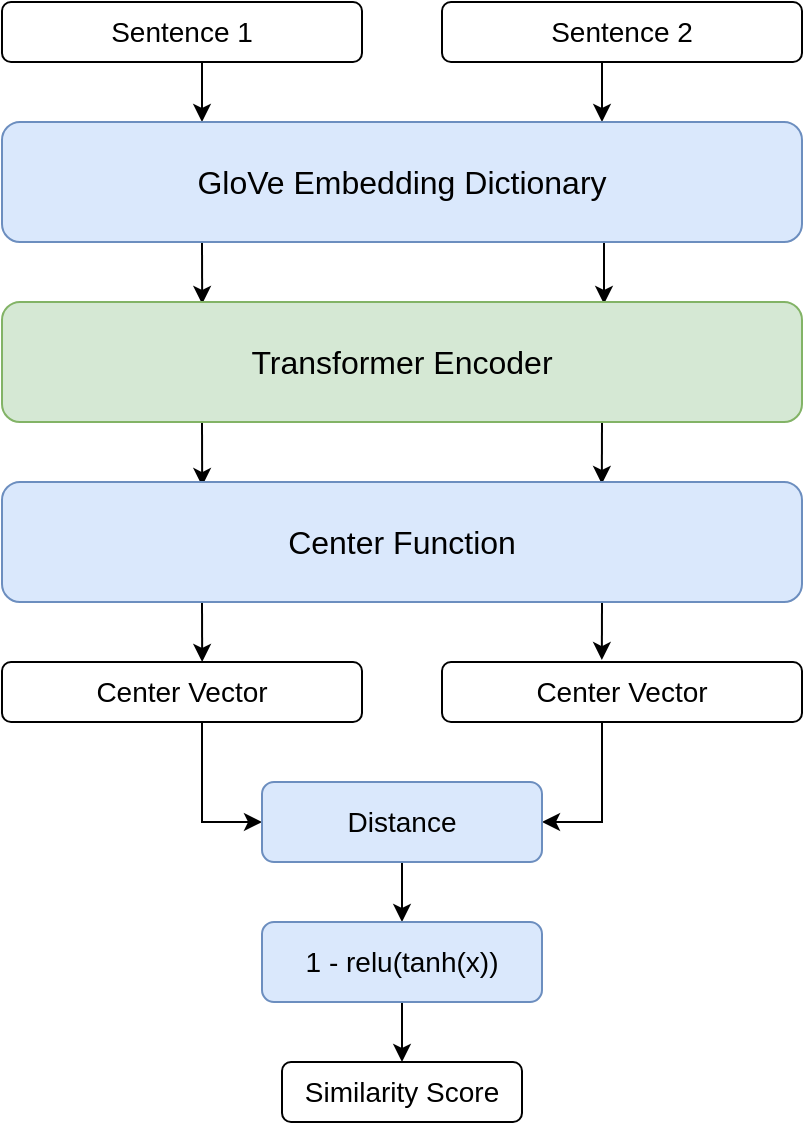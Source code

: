 <mxfile version="13.7.7" type="device"><diagram id="0Sdc8pjNCzrkoKoed4HN" name="Page-1"><mxGraphModel dx="782" dy="710" grid="1" gridSize="10" guides="1" tooltips="1" connect="1" arrows="1" fold="1" page="1" pageScale="1" pageWidth="850" pageHeight="1100" math="0" shadow="0"><root><mxCell id="0"/><mxCell id="1" parent="0"/><mxCell id="VFkTm6kckSa2ENHC1YiE-22" style="edgeStyle=orthogonalEdgeStyle;rounded=0;orthogonalLoop=1;jettySize=auto;html=1;exitX=0.5;exitY=1;exitDx=0;exitDy=0;entryX=0.25;entryY=0;entryDx=0;entryDy=0;" edge="1" parent="1" source="VFkTm6kckSa2ENHC1YiE-1" target="VFkTm6kckSa2ENHC1YiE-3"><mxGeometry relative="1" as="geometry"/></mxCell><mxCell id="VFkTm6kckSa2ENHC1YiE-1" value="&lt;font style=&quot;font-size: 14px&quot;&gt;Sentence 1&lt;/font&gt;" style="rounded=1;whiteSpace=wrap;html=1;" vertex="1" parent="1"><mxGeometry x="200" y="120" width="180" height="30" as="geometry"/></mxCell><mxCell id="VFkTm6kckSa2ENHC1YiE-24" style="edgeStyle=orthogonalEdgeStyle;rounded=0;orthogonalLoop=1;jettySize=auto;html=1;exitX=0.5;exitY=1;exitDx=0;exitDy=0;entryX=0.75;entryY=0;entryDx=0;entryDy=0;" edge="1" parent="1" source="VFkTm6kckSa2ENHC1YiE-2" target="VFkTm6kckSa2ENHC1YiE-3"><mxGeometry relative="1" as="geometry"/></mxCell><mxCell id="VFkTm6kckSa2ENHC1YiE-2" value="&lt;font style=&quot;font-size: 14px&quot;&gt;Sentence 2&lt;/font&gt;" style="rounded=1;whiteSpace=wrap;html=1;" vertex="1" parent="1"><mxGeometry x="420" y="120" width="180" height="30" as="geometry"/></mxCell><mxCell id="VFkTm6kckSa2ENHC1YiE-42" style="edgeStyle=orthogonalEdgeStyle;rounded=0;orthogonalLoop=1;jettySize=auto;html=1;exitX=0.75;exitY=1;exitDx=0;exitDy=0;" edge="1" parent="1" source="VFkTm6kckSa2ENHC1YiE-3"><mxGeometry relative="1" as="geometry"><mxPoint x="501" y="271" as="targetPoint"/></mxGeometry></mxCell><mxCell id="VFkTm6kckSa2ENHC1YiE-44" style="edgeStyle=orthogonalEdgeStyle;rounded=0;orthogonalLoop=1;jettySize=auto;html=1;exitX=0.25;exitY=1;exitDx=0;exitDy=0;entryX=0.556;entryY=0.033;entryDx=0;entryDy=0;entryPerimeter=0;" edge="1" parent="1" source="VFkTm6kckSa2ENHC1YiE-3"><mxGeometry relative="1" as="geometry"><mxPoint x="300.08" y="270.99" as="targetPoint"/></mxGeometry></mxCell><mxCell id="VFkTm6kckSa2ENHC1YiE-3" value="&lt;font style=&quot;font-size: 16px&quot;&gt;GloVe Embedding Dictionary&lt;/font&gt;" style="rounded=1;whiteSpace=wrap;html=1;fillColor=#dae8fc;strokeColor=#6c8ebf;" vertex="1" parent="1"><mxGeometry x="200" y="180" width="400" height="60" as="geometry"/></mxCell><mxCell id="VFkTm6kckSa2ENHC1YiE-45" style="edgeStyle=orthogonalEdgeStyle;rounded=0;orthogonalLoop=1;jettySize=auto;html=1;exitX=0.75;exitY=1;exitDx=0;exitDy=0;entryX=0.444;entryY=0.033;entryDx=0;entryDy=0;entryPerimeter=0;" edge="1" parent="1" source="VFkTm6kckSa2ENHC1YiE-6"><mxGeometry relative="1" as="geometry"><mxPoint x="499.92" y="360.99" as="targetPoint"/></mxGeometry></mxCell><mxCell id="VFkTm6kckSa2ENHC1YiE-46" style="edgeStyle=orthogonalEdgeStyle;rounded=0;orthogonalLoop=1;jettySize=auto;html=1;exitX=0.25;exitY=1;exitDx=0;exitDy=0;entryX=0.556;entryY=0.067;entryDx=0;entryDy=0;entryPerimeter=0;" edge="1" parent="1" source="VFkTm6kckSa2ENHC1YiE-6"><mxGeometry relative="1" as="geometry"><mxPoint x="300.08" y="362.01" as="targetPoint"/></mxGeometry></mxCell><mxCell id="VFkTm6kckSa2ENHC1YiE-6" value="&lt;font style=&quot;font-size: 16px&quot;&gt;Transformer Encoder&lt;/font&gt;" style="rounded=1;whiteSpace=wrap;html=1;fillColor=#d5e8d4;strokeColor=#82b366;" vertex="1" parent="1"><mxGeometry x="200" y="270" width="400" height="60" as="geometry"/></mxCell><mxCell id="VFkTm6kckSa2ENHC1YiE-47" style="edgeStyle=orthogonalEdgeStyle;rounded=0;orthogonalLoop=1;jettySize=auto;html=1;exitX=0.25;exitY=1;exitDx=0;exitDy=0;entryX=0.556;entryY=0;entryDx=0;entryDy=0;entryPerimeter=0;" edge="1" parent="1" source="VFkTm6kckSa2ENHC1YiE-9" target="VFkTm6kckSa2ENHC1YiE-10"><mxGeometry relative="1" as="geometry"/></mxCell><mxCell id="VFkTm6kckSa2ENHC1YiE-48" style="edgeStyle=orthogonalEdgeStyle;rounded=0;orthogonalLoop=1;jettySize=auto;html=1;exitX=0.75;exitY=1;exitDx=0;exitDy=0;entryX=0.444;entryY=-0.033;entryDx=0;entryDy=0;entryPerimeter=0;" edge="1" parent="1" source="VFkTm6kckSa2ENHC1YiE-9" target="VFkTm6kckSa2ENHC1YiE-11"><mxGeometry relative="1" as="geometry"/></mxCell><mxCell id="VFkTm6kckSa2ENHC1YiE-9" value="&lt;font style=&quot;font-size: 16px&quot;&gt;Center Function&lt;/font&gt;" style="rounded=1;whiteSpace=wrap;html=1;fillColor=#dae8fc;strokeColor=#6c8ebf;" vertex="1" parent="1"><mxGeometry x="200" y="360" width="400" height="60" as="geometry"/></mxCell><mxCell id="VFkTm6kckSa2ENHC1YiE-36" style="edgeStyle=orthogonalEdgeStyle;rounded=0;orthogonalLoop=1;jettySize=auto;html=1;exitX=0.5;exitY=1;exitDx=0;exitDy=0;entryX=0;entryY=0.5;entryDx=0;entryDy=0;" edge="1" parent="1" source="VFkTm6kckSa2ENHC1YiE-10" target="VFkTm6kckSa2ENHC1YiE-12"><mxGeometry relative="1" as="geometry"><Array as="points"><mxPoint x="300" y="480"/><mxPoint x="300" y="530"/></Array></mxGeometry></mxCell><mxCell id="VFkTm6kckSa2ENHC1YiE-10" value="&lt;font style=&quot;font-size: 14px&quot;&gt;Center Vector&lt;/font&gt;" style="rounded=1;whiteSpace=wrap;html=1;" vertex="1" parent="1"><mxGeometry x="200" y="450" width="180" height="30" as="geometry"/></mxCell><mxCell id="VFkTm6kckSa2ENHC1YiE-35" style="edgeStyle=orthogonalEdgeStyle;rounded=0;orthogonalLoop=1;jettySize=auto;html=1;exitX=0.5;exitY=1;exitDx=0;exitDy=0;entryX=1;entryY=0.5;entryDx=0;entryDy=0;" edge="1" parent="1" source="VFkTm6kckSa2ENHC1YiE-11" target="VFkTm6kckSa2ENHC1YiE-12"><mxGeometry relative="1" as="geometry"><Array as="points"><mxPoint x="500" y="480"/><mxPoint x="500" y="530"/></Array></mxGeometry></mxCell><mxCell id="VFkTm6kckSa2ENHC1YiE-11" value="&lt;font style=&quot;font-size: 14px&quot;&gt;Center Vector&lt;/font&gt;" style="rounded=1;whiteSpace=wrap;html=1;" vertex="1" parent="1"><mxGeometry x="420" y="450" width="180" height="30" as="geometry"/></mxCell><mxCell id="VFkTm6kckSa2ENHC1YiE-37" style="edgeStyle=orthogonalEdgeStyle;rounded=0;orthogonalLoop=1;jettySize=auto;html=1;exitX=0.5;exitY=1;exitDx=0;exitDy=0;entryX=0.5;entryY=0;entryDx=0;entryDy=0;" edge="1" parent="1" source="VFkTm6kckSa2ENHC1YiE-12" target="VFkTm6kckSa2ENHC1YiE-13"><mxGeometry relative="1" as="geometry"/></mxCell><mxCell id="VFkTm6kckSa2ENHC1YiE-12" value="&lt;font style=&quot;font-size: 14px&quot;&gt;Distance&lt;/font&gt;" style="rounded=1;whiteSpace=wrap;html=1;fillColor=#dae8fc;strokeColor=#6c8ebf;" vertex="1" parent="1"><mxGeometry x="330" y="510" width="140" height="40" as="geometry"/></mxCell><mxCell id="VFkTm6kckSa2ENHC1YiE-38" style="edgeStyle=orthogonalEdgeStyle;rounded=0;orthogonalLoop=1;jettySize=auto;html=1;exitX=0.5;exitY=1;exitDx=0;exitDy=0;entryX=0.5;entryY=0;entryDx=0;entryDy=0;" edge="1" parent="1" source="VFkTm6kckSa2ENHC1YiE-13"><mxGeometry relative="1" as="geometry"><mxPoint x="400" y="650" as="targetPoint"/></mxGeometry></mxCell><mxCell id="VFkTm6kckSa2ENHC1YiE-13" value="&lt;font style=&quot;font-size: 14px&quot;&gt;1 - relu(tanh(x))&lt;/font&gt;" style="rounded=1;whiteSpace=wrap;html=1;fillColor=#dae8fc;strokeColor=#6c8ebf;" vertex="1" parent="1"><mxGeometry x="330" y="580" width="140" height="40" as="geometry"/></mxCell><mxCell id="VFkTm6kckSa2ENHC1YiE-16" value="&lt;font style=&quot;font-size: 14px&quot;&gt;Similarity Score&lt;/font&gt;" style="rounded=1;whiteSpace=wrap;html=1;" vertex="1" parent="1"><mxGeometry x="340" y="650" width="120" height="30" as="geometry"/></mxCell></root></mxGraphModel></diagram></mxfile>
